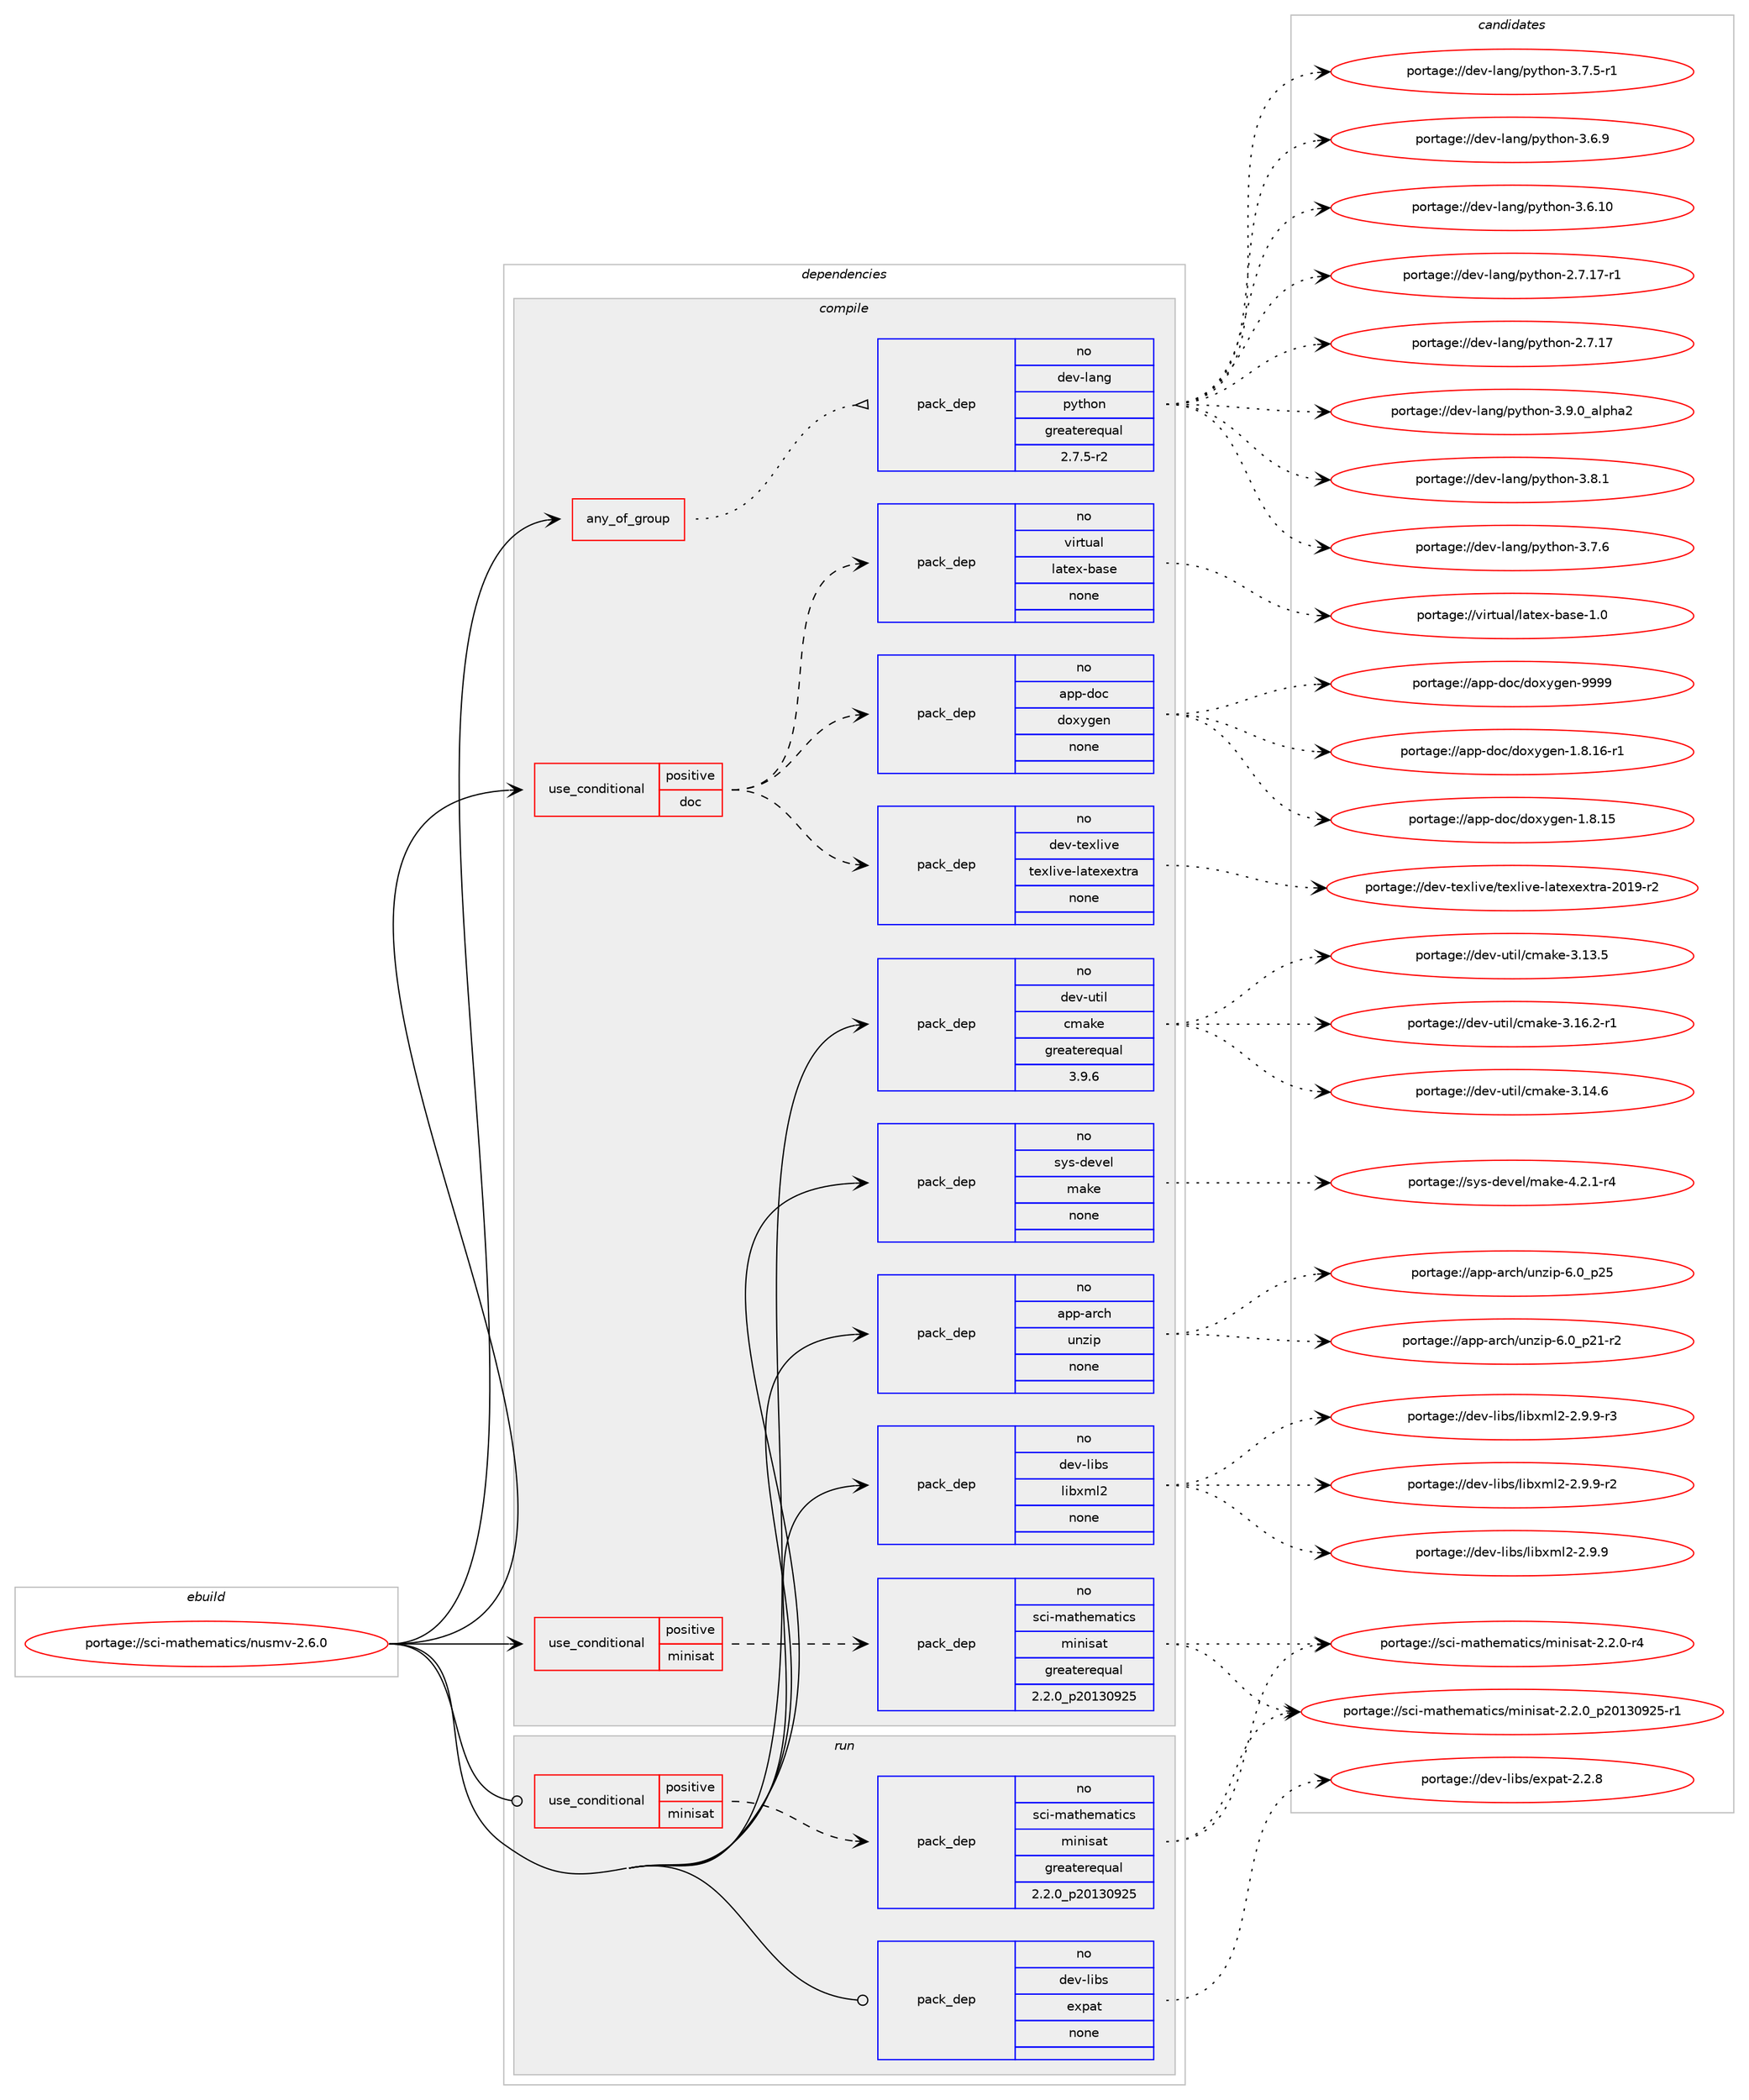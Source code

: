 digraph prolog {

# *************
# Graph options
# *************

newrank=true;
concentrate=true;
compound=true;
graph [rankdir=LR,fontname=Helvetica,fontsize=10,ranksep=1.5];#, ranksep=2.5, nodesep=0.2];
edge  [arrowhead=vee];
node  [fontname=Helvetica,fontsize=10];

# **********
# The ebuild
# **********

subgraph cluster_leftcol {
color=gray;
label=<<i>ebuild</i>>;
id [label="portage://sci-mathematics/nusmv-2.6.0", color=red, width=4, href="../sci-mathematics/nusmv-2.6.0.svg"];
}

# ****************
# The dependencies
# ****************

subgraph cluster_midcol {
color=gray;
label=<<i>dependencies</i>>;
subgraph cluster_compile {
fillcolor="#eeeeee";
style=filled;
label=<<i>compile</i>>;
subgraph any1548 {
dependency93425 [label=<<TABLE BORDER="0" CELLBORDER="1" CELLSPACING="0" CELLPADDING="4"><TR><TD CELLPADDING="10">any_of_group</TD></TR></TABLE>>, shape=none, color=red];subgraph pack74358 {
dependency93426 [label=<<TABLE BORDER="0" CELLBORDER="1" CELLSPACING="0" CELLPADDING="4" WIDTH="220"><TR><TD ROWSPAN="6" CELLPADDING="30">pack_dep</TD></TR><TR><TD WIDTH="110">no</TD></TR><TR><TD>dev-lang</TD></TR><TR><TD>python</TD></TR><TR><TD>greaterequal</TD></TR><TR><TD>2.7.5-r2</TD></TR></TABLE>>, shape=none, color=blue];
}
dependency93425:e -> dependency93426:w [weight=20,style="dotted",arrowhead="oinv"];
}
id:e -> dependency93425:w [weight=20,style="solid",arrowhead="vee"];
subgraph cond17439 {
dependency93427 [label=<<TABLE BORDER="0" CELLBORDER="1" CELLSPACING="0" CELLPADDING="4"><TR><TD ROWSPAN="3" CELLPADDING="10">use_conditional</TD></TR><TR><TD>positive</TD></TR><TR><TD>doc</TD></TR></TABLE>>, shape=none, color=red];
subgraph pack74359 {
dependency93428 [label=<<TABLE BORDER="0" CELLBORDER="1" CELLSPACING="0" CELLPADDING="4" WIDTH="220"><TR><TD ROWSPAN="6" CELLPADDING="30">pack_dep</TD></TR><TR><TD WIDTH="110">no</TD></TR><TR><TD>virtual</TD></TR><TR><TD>latex-base</TD></TR><TR><TD>none</TD></TR><TR><TD></TD></TR></TABLE>>, shape=none, color=blue];
}
dependency93427:e -> dependency93428:w [weight=20,style="dashed",arrowhead="vee"];
subgraph pack74360 {
dependency93429 [label=<<TABLE BORDER="0" CELLBORDER="1" CELLSPACING="0" CELLPADDING="4" WIDTH="220"><TR><TD ROWSPAN="6" CELLPADDING="30">pack_dep</TD></TR><TR><TD WIDTH="110">no</TD></TR><TR><TD>dev-texlive</TD></TR><TR><TD>texlive-latexextra</TD></TR><TR><TD>none</TD></TR><TR><TD></TD></TR></TABLE>>, shape=none, color=blue];
}
dependency93427:e -> dependency93429:w [weight=20,style="dashed",arrowhead="vee"];
subgraph pack74361 {
dependency93430 [label=<<TABLE BORDER="0" CELLBORDER="1" CELLSPACING="0" CELLPADDING="4" WIDTH="220"><TR><TD ROWSPAN="6" CELLPADDING="30">pack_dep</TD></TR><TR><TD WIDTH="110">no</TD></TR><TR><TD>app-doc</TD></TR><TR><TD>doxygen</TD></TR><TR><TD>none</TD></TR><TR><TD></TD></TR></TABLE>>, shape=none, color=blue];
}
dependency93427:e -> dependency93430:w [weight=20,style="dashed",arrowhead="vee"];
}
id:e -> dependency93427:w [weight=20,style="solid",arrowhead="vee"];
subgraph cond17440 {
dependency93431 [label=<<TABLE BORDER="0" CELLBORDER="1" CELLSPACING="0" CELLPADDING="4"><TR><TD ROWSPAN="3" CELLPADDING="10">use_conditional</TD></TR><TR><TD>positive</TD></TR><TR><TD>minisat</TD></TR></TABLE>>, shape=none, color=red];
subgraph pack74362 {
dependency93432 [label=<<TABLE BORDER="0" CELLBORDER="1" CELLSPACING="0" CELLPADDING="4" WIDTH="220"><TR><TD ROWSPAN="6" CELLPADDING="30">pack_dep</TD></TR><TR><TD WIDTH="110">no</TD></TR><TR><TD>sci-mathematics</TD></TR><TR><TD>minisat</TD></TR><TR><TD>greaterequal</TD></TR><TR><TD>2.2.0_p20130925</TD></TR></TABLE>>, shape=none, color=blue];
}
dependency93431:e -> dependency93432:w [weight=20,style="dashed",arrowhead="vee"];
}
id:e -> dependency93431:w [weight=20,style="solid",arrowhead="vee"];
subgraph pack74363 {
dependency93433 [label=<<TABLE BORDER="0" CELLBORDER="1" CELLSPACING="0" CELLPADDING="4" WIDTH="220"><TR><TD ROWSPAN="6" CELLPADDING="30">pack_dep</TD></TR><TR><TD WIDTH="110">no</TD></TR><TR><TD>app-arch</TD></TR><TR><TD>unzip</TD></TR><TR><TD>none</TD></TR><TR><TD></TD></TR></TABLE>>, shape=none, color=blue];
}
id:e -> dependency93433:w [weight=20,style="solid",arrowhead="vee"];
subgraph pack74364 {
dependency93434 [label=<<TABLE BORDER="0" CELLBORDER="1" CELLSPACING="0" CELLPADDING="4" WIDTH="220"><TR><TD ROWSPAN="6" CELLPADDING="30">pack_dep</TD></TR><TR><TD WIDTH="110">no</TD></TR><TR><TD>dev-libs</TD></TR><TR><TD>libxml2</TD></TR><TR><TD>none</TD></TR><TR><TD></TD></TR></TABLE>>, shape=none, color=blue];
}
id:e -> dependency93434:w [weight=20,style="solid",arrowhead="vee"];
subgraph pack74365 {
dependency93435 [label=<<TABLE BORDER="0" CELLBORDER="1" CELLSPACING="0" CELLPADDING="4" WIDTH="220"><TR><TD ROWSPAN="6" CELLPADDING="30">pack_dep</TD></TR><TR><TD WIDTH="110">no</TD></TR><TR><TD>dev-util</TD></TR><TR><TD>cmake</TD></TR><TR><TD>greaterequal</TD></TR><TR><TD>3.9.6</TD></TR></TABLE>>, shape=none, color=blue];
}
id:e -> dependency93435:w [weight=20,style="solid",arrowhead="vee"];
subgraph pack74366 {
dependency93436 [label=<<TABLE BORDER="0" CELLBORDER="1" CELLSPACING="0" CELLPADDING="4" WIDTH="220"><TR><TD ROWSPAN="6" CELLPADDING="30">pack_dep</TD></TR><TR><TD WIDTH="110">no</TD></TR><TR><TD>sys-devel</TD></TR><TR><TD>make</TD></TR><TR><TD>none</TD></TR><TR><TD></TD></TR></TABLE>>, shape=none, color=blue];
}
id:e -> dependency93436:w [weight=20,style="solid",arrowhead="vee"];
}
subgraph cluster_compileandrun {
fillcolor="#eeeeee";
style=filled;
label=<<i>compile and run</i>>;
}
subgraph cluster_run {
fillcolor="#eeeeee";
style=filled;
label=<<i>run</i>>;
subgraph cond17441 {
dependency93437 [label=<<TABLE BORDER="0" CELLBORDER="1" CELLSPACING="0" CELLPADDING="4"><TR><TD ROWSPAN="3" CELLPADDING="10">use_conditional</TD></TR><TR><TD>positive</TD></TR><TR><TD>minisat</TD></TR></TABLE>>, shape=none, color=red];
subgraph pack74367 {
dependency93438 [label=<<TABLE BORDER="0" CELLBORDER="1" CELLSPACING="0" CELLPADDING="4" WIDTH="220"><TR><TD ROWSPAN="6" CELLPADDING="30">pack_dep</TD></TR><TR><TD WIDTH="110">no</TD></TR><TR><TD>sci-mathematics</TD></TR><TR><TD>minisat</TD></TR><TR><TD>greaterequal</TD></TR><TR><TD>2.2.0_p20130925</TD></TR></TABLE>>, shape=none, color=blue];
}
dependency93437:e -> dependency93438:w [weight=20,style="dashed",arrowhead="vee"];
}
id:e -> dependency93437:w [weight=20,style="solid",arrowhead="odot"];
subgraph pack74368 {
dependency93439 [label=<<TABLE BORDER="0" CELLBORDER="1" CELLSPACING="0" CELLPADDING="4" WIDTH="220"><TR><TD ROWSPAN="6" CELLPADDING="30">pack_dep</TD></TR><TR><TD WIDTH="110">no</TD></TR><TR><TD>dev-libs</TD></TR><TR><TD>expat</TD></TR><TR><TD>none</TD></TR><TR><TD></TD></TR></TABLE>>, shape=none, color=blue];
}
id:e -> dependency93439:w [weight=20,style="solid",arrowhead="odot"];
}
}

# **************
# The candidates
# **************

subgraph cluster_choices {
rank=same;
color=gray;
label=<<i>candidates</i>>;

subgraph choice74358 {
color=black;
nodesep=1;
choice10010111845108971101034711212111610411111045514657464895971081121049750 [label="portage://dev-lang/python-3.9.0_alpha2", color=red, width=4,href="../dev-lang/python-3.9.0_alpha2.svg"];
choice100101118451089711010347112121116104111110455146564649 [label="portage://dev-lang/python-3.8.1", color=red, width=4,href="../dev-lang/python-3.8.1.svg"];
choice100101118451089711010347112121116104111110455146554654 [label="portage://dev-lang/python-3.7.6", color=red, width=4,href="../dev-lang/python-3.7.6.svg"];
choice1001011184510897110103471121211161041111104551465546534511449 [label="portage://dev-lang/python-3.7.5-r1", color=red, width=4,href="../dev-lang/python-3.7.5-r1.svg"];
choice100101118451089711010347112121116104111110455146544657 [label="portage://dev-lang/python-3.6.9", color=red, width=4,href="../dev-lang/python-3.6.9.svg"];
choice10010111845108971101034711212111610411111045514654464948 [label="portage://dev-lang/python-3.6.10", color=red, width=4,href="../dev-lang/python-3.6.10.svg"];
choice100101118451089711010347112121116104111110455046554649554511449 [label="portage://dev-lang/python-2.7.17-r1", color=red, width=4,href="../dev-lang/python-2.7.17-r1.svg"];
choice10010111845108971101034711212111610411111045504655464955 [label="portage://dev-lang/python-2.7.17", color=red, width=4,href="../dev-lang/python-2.7.17.svg"];
dependency93426:e -> choice10010111845108971101034711212111610411111045514657464895971081121049750:w [style=dotted,weight="100"];
dependency93426:e -> choice100101118451089711010347112121116104111110455146564649:w [style=dotted,weight="100"];
dependency93426:e -> choice100101118451089711010347112121116104111110455146554654:w [style=dotted,weight="100"];
dependency93426:e -> choice1001011184510897110103471121211161041111104551465546534511449:w [style=dotted,weight="100"];
dependency93426:e -> choice100101118451089711010347112121116104111110455146544657:w [style=dotted,weight="100"];
dependency93426:e -> choice10010111845108971101034711212111610411111045514654464948:w [style=dotted,weight="100"];
dependency93426:e -> choice100101118451089711010347112121116104111110455046554649554511449:w [style=dotted,weight="100"];
dependency93426:e -> choice10010111845108971101034711212111610411111045504655464955:w [style=dotted,weight="100"];
}
subgraph choice74359 {
color=black;
nodesep=1;
choice11810511411611797108471089711610112045989711510145494648 [label="portage://virtual/latex-base-1.0", color=red, width=4,href="../virtual/latex-base-1.0.svg"];
dependency93428:e -> choice11810511411611797108471089711610112045989711510145494648:w [style=dotted,weight="100"];
}
subgraph choice74360 {
color=black;
nodesep=1;
choice100101118451161011201081051181014711610112010810511810145108971161011201011201161149745504849574511450 [label="portage://dev-texlive/texlive-latexextra-2019-r2", color=red, width=4,href="../dev-texlive/texlive-latexextra-2019-r2.svg"];
dependency93429:e -> choice100101118451161011201081051181014711610112010810511810145108971161011201011201161149745504849574511450:w [style=dotted,weight="100"];
}
subgraph choice74361 {
color=black;
nodesep=1;
choice971121124510011199471001111201211031011104557575757 [label="portage://app-doc/doxygen-9999", color=red, width=4,href="../app-doc/doxygen-9999.svg"];
choice97112112451001119947100111120121103101110454946564649544511449 [label="portage://app-doc/doxygen-1.8.16-r1", color=red, width=4,href="../app-doc/doxygen-1.8.16-r1.svg"];
choice9711211245100111994710011112012110310111045494656464953 [label="portage://app-doc/doxygen-1.8.15", color=red, width=4,href="../app-doc/doxygen-1.8.15.svg"];
dependency93430:e -> choice971121124510011199471001111201211031011104557575757:w [style=dotted,weight="100"];
dependency93430:e -> choice97112112451001119947100111120121103101110454946564649544511449:w [style=dotted,weight="100"];
dependency93430:e -> choice9711211245100111994710011112012110310111045494656464953:w [style=dotted,weight="100"];
}
subgraph choice74362 {
color=black;
nodesep=1;
choice115991054510997116104101109971161059911547109105110105115971164550465046489511250484951485750534511449 [label="portage://sci-mathematics/minisat-2.2.0_p20130925-r1", color=red, width=4,href="../sci-mathematics/minisat-2.2.0_p20130925-r1.svg"];
choice115991054510997116104101109971161059911547109105110105115971164550465046484511452 [label="portage://sci-mathematics/minisat-2.2.0-r4", color=red, width=4,href="../sci-mathematics/minisat-2.2.0-r4.svg"];
dependency93432:e -> choice115991054510997116104101109971161059911547109105110105115971164550465046489511250484951485750534511449:w [style=dotted,weight="100"];
dependency93432:e -> choice115991054510997116104101109971161059911547109105110105115971164550465046484511452:w [style=dotted,weight="100"];
}
subgraph choice74363 {
color=black;
nodesep=1;
choice971121124597114991044711711012210511245544648951125053 [label="portage://app-arch/unzip-6.0_p25", color=red, width=4,href="../app-arch/unzip-6.0_p25.svg"];
choice9711211245971149910447117110122105112455446489511250494511450 [label="portage://app-arch/unzip-6.0_p21-r2", color=red, width=4,href="../app-arch/unzip-6.0_p21-r2.svg"];
dependency93433:e -> choice971121124597114991044711711012210511245544648951125053:w [style=dotted,weight="100"];
dependency93433:e -> choice9711211245971149910447117110122105112455446489511250494511450:w [style=dotted,weight="100"];
}
subgraph choice74364 {
color=black;
nodesep=1;
choice10010111845108105981154710810598120109108504550465746574511451 [label="portage://dev-libs/libxml2-2.9.9-r3", color=red, width=4,href="../dev-libs/libxml2-2.9.9-r3.svg"];
choice10010111845108105981154710810598120109108504550465746574511450 [label="portage://dev-libs/libxml2-2.9.9-r2", color=red, width=4,href="../dev-libs/libxml2-2.9.9-r2.svg"];
choice1001011184510810598115471081059812010910850455046574657 [label="portage://dev-libs/libxml2-2.9.9", color=red, width=4,href="../dev-libs/libxml2-2.9.9.svg"];
dependency93434:e -> choice10010111845108105981154710810598120109108504550465746574511451:w [style=dotted,weight="100"];
dependency93434:e -> choice10010111845108105981154710810598120109108504550465746574511450:w [style=dotted,weight="100"];
dependency93434:e -> choice1001011184510810598115471081059812010910850455046574657:w [style=dotted,weight="100"];
}
subgraph choice74365 {
color=black;
nodesep=1;
choice10010111845117116105108479910997107101455146495446504511449 [label="portage://dev-util/cmake-3.16.2-r1", color=red, width=4,href="../dev-util/cmake-3.16.2-r1.svg"];
choice1001011184511711610510847991099710710145514649524654 [label="portage://dev-util/cmake-3.14.6", color=red, width=4,href="../dev-util/cmake-3.14.6.svg"];
choice1001011184511711610510847991099710710145514649514653 [label="portage://dev-util/cmake-3.13.5", color=red, width=4,href="../dev-util/cmake-3.13.5.svg"];
dependency93435:e -> choice10010111845117116105108479910997107101455146495446504511449:w [style=dotted,weight="100"];
dependency93435:e -> choice1001011184511711610510847991099710710145514649524654:w [style=dotted,weight="100"];
dependency93435:e -> choice1001011184511711610510847991099710710145514649514653:w [style=dotted,weight="100"];
}
subgraph choice74366 {
color=black;
nodesep=1;
choice1151211154510010111810110847109971071014552465046494511452 [label="portage://sys-devel/make-4.2.1-r4", color=red, width=4,href="../sys-devel/make-4.2.1-r4.svg"];
dependency93436:e -> choice1151211154510010111810110847109971071014552465046494511452:w [style=dotted,weight="100"];
}
subgraph choice74367 {
color=black;
nodesep=1;
choice115991054510997116104101109971161059911547109105110105115971164550465046489511250484951485750534511449 [label="portage://sci-mathematics/minisat-2.2.0_p20130925-r1", color=red, width=4,href="../sci-mathematics/minisat-2.2.0_p20130925-r1.svg"];
choice115991054510997116104101109971161059911547109105110105115971164550465046484511452 [label="portage://sci-mathematics/minisat-2.2.0-r4", color=red, width=4,href="../sci-mathematics/minisat-2.2.0-r4.svg"];
dependency93438:e -> choice115991054510997116104101109971161059911547109105110105115971164550465046489511250484951485750534511449:w [style=dotted,weight="100"];
dependency93438:e -> choice115991054510997116104101109971161059911547109105110105115971164550465046484511452:w [style=dotted,weight="100"];
}
subgraph choice74368 {
color=black;
nodesep=1;
choice10010111845108105981154710112011297116455046504656 [label="portage://dev-libs/expat-2.2.8", color=red, width=4,href="../dev-libs/expat-2.2.8.svg"];
dependency93439:e -> choice10010111845108105981154710112011297116455046504656:w [style=dotted,weight="100"];
}
}

}
